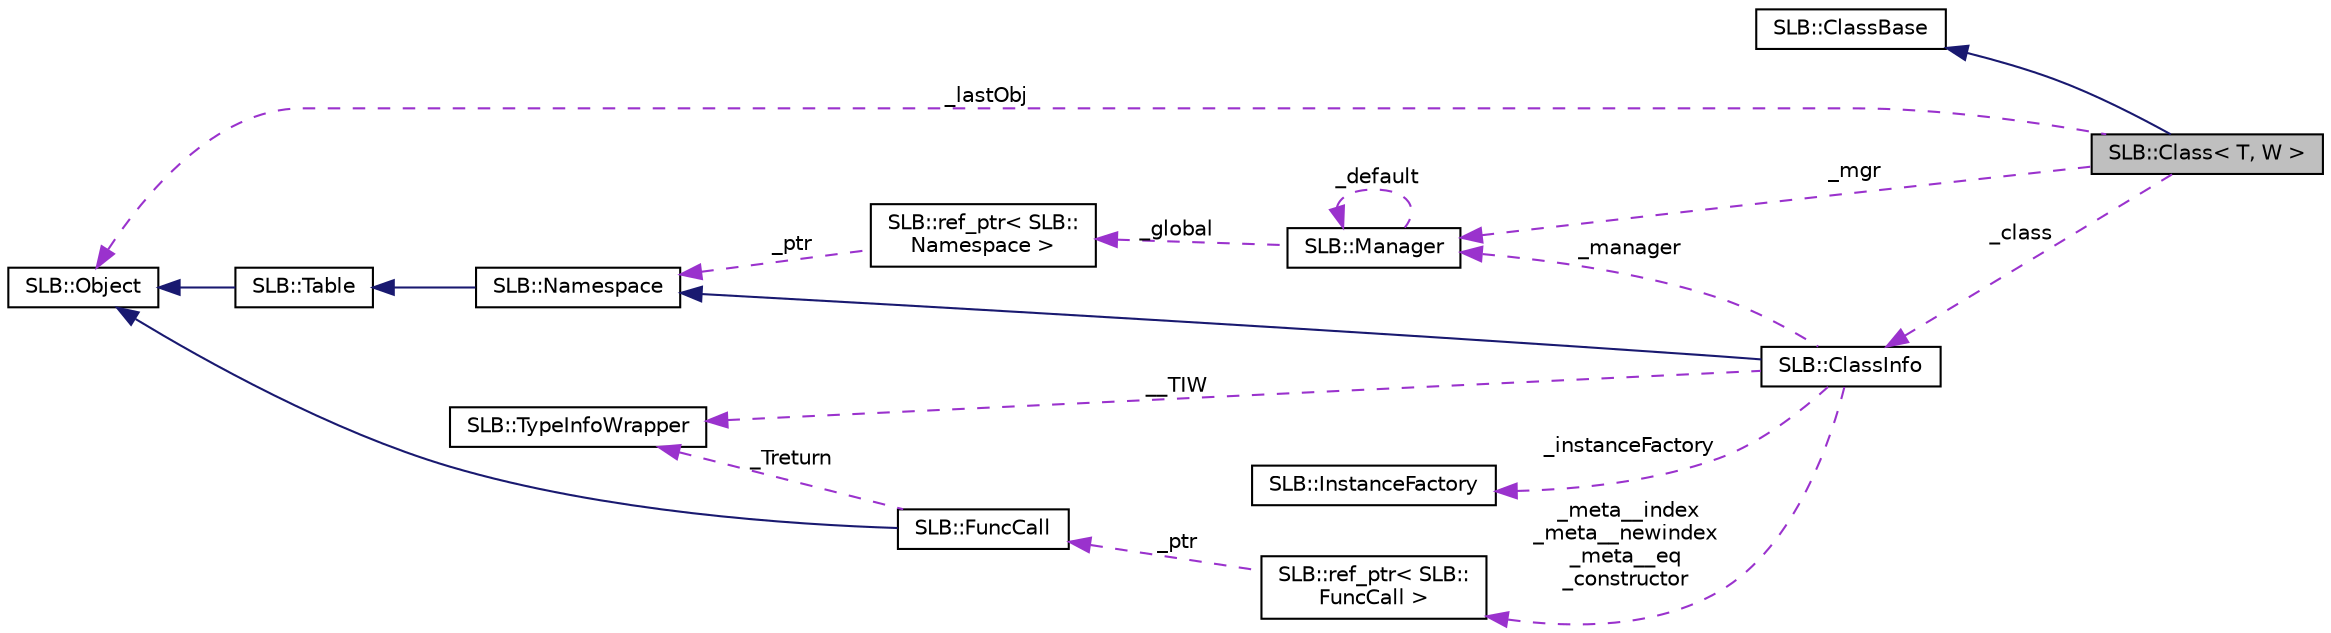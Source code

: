 digraph "SLB::Class&lt; T, W &gt;"
{
  edge [fontname="Helvetica",fontsize="10",labelfontname="Helvetica",labelfontsize="10"];
  node [fontname="Helvetica",fontsize="10",shape=record];
  rankdir="LR";
  Node1 [label="SLB::Class\< T, W \>",height=0.2,width=0.4,color="black", fillcolor="grey75", style="filled", fontcolor="black"];
  Node2 -> Node1 [dir="back",color="midnightblue",fontsize="10",style="solid",fontname="Helvetica"];
  Node2 [label="SLB::ClassBase",height=0.2,width=0.4,color="black", fillcolor="white", style="filled",URL="$structSLB_1_1ClassBase.html"];
  Node3 -> Node1 [dir="back",color="darkorchid3",fontsize="10",style="dashed",label=" _class" ,fontname="Helvetica"];
  Node3 [label="SLB::ClassInfo",height=0.2,width=0.4,color="black", fillcolor="white", style="filled",URL="$classSLB_1_1ClassInfo.html"];
  Node4 -> Node3 [dir="back",color="midnightblue",fontsize="10",style="solid",fontname="Helvetica"];
  Node4 [label="SLB::Namespace",height=0.2,width=0.4,color="black", fillcolor="white", style="filled",URL="$classSLB_1_1Namespace.html"];
  Node5 -> Node4 [dir="back",color="midnightblue",fontsize="10",style="solid",fontname="Helvetica"];
  Node5 [label="SLB::Table",height=0.2,width=0.4,color="black", fillcolor="white", style="filled",URL="$classSLB_1_1Table.html"];
  Node6 -> Node5 [dir="back",color="midnightblue",fontsize="10",style="solid",fontname="Helvetica"];
  Node6 [label="SLB::Object",height=0.2,width=0.4,color="black", fillcolor="white", style="filled",URL="$classSLB_1_1Object.html"];
  Node7 -> Node3 [dir="back",color="darkorchid3",fontsize="10",style="dashed",label=" __TIW" ,fontname="Helvetica"];
  Node7 [label="SLB::TypeInfoWrapper",height=0.2,width=0.4,color="black", fillcolor="white", style="filled",URL="$classSLB_1_1TypeInfoWrapper.html"];
  Node8 -> Node3 [dir="back",color="darkorchid3",fontsize="10",style="dashed",label=" _manager" ,fontname="Helvetica"];
  Node8 [label="SLB::Manager",height=0.2,width=0.4,color="black", fillcolor="white", style="filled",URL="$classSLB_1_1Manager.html"];
  Node9 -> Node8 [dir="back",color="darkorchid3",fontsize="10",style="dashed",label=" _global" ,fontname="Helvetica"];
  Node9 [label="SLB::ref_ptr\< SLB::\lNamespace \>",height=0.2,width=0.4,color="black", fillcolor="white", style="filled",URL="$classSLB_1_1ref__ptr.html"];
  Node4 -> Node9 [dir="back",color="darkorchid3",fontsize="10",style="dashed",label=" _ptr" ,fontname="Helvetica"];
  Node8 -> Node8 [dir="back",color="darkorchid3",fontsize="10",style="dashed",label=" _default" ,fontname="Helvetica"];
  Node10 -> Node3 [dir="back",color="darkorchid3",fontsize="10",style="dashed",label=" _meta__index\n_meta__newindex\n_meta__eq\n_constructor" ,fontname="Helvetica"];
  Node10 [label="SLB::ref_ptr\< SLB::\lFuncCall \>",height=0.2,width=0.4,color="black", fillcolor="white", style="filled",URL="$classSLB_1_1ref__ptr.html"];
  Node11 -> Node10 [dir="back",color="darkorchid3",fontsize="10",style="dashed",label=" _ptr" ,fontname="Helvetica"];
  Node11 [label="SLB::FuncCall",height=0.2,width=0.4,color="black", fillcolor="white", style="filled",URL="$classSLB_1_1FuncCall.html"];
  Node6 -> Node11 [dir="back",color="midnightblue",fontsize="10",style="solid",fontname="Helvetica"];
  Node7 -> Node11 [dir="back",color="darkorchid3",fontsize="10",style="dashed",label=" _Treturn" ,fontname="Helvetica"];
  Node12 -> Node3 [dir="back",color="darkorchid3",fontsize="10",style="dashed",label=" _instanceFactory" ,fontname="Helvetica"];
  Node12 [label="SLB::InstanceFactory",height=0.2,width=0.4,color="black", fillcolor="white", style="filled",URL="$structSLB_1_1InstanceFactory.html"];
  Node8 -> Node1 [dir="back",color="darkorchid3",fontsize="10",style="dashed",label=" _mgr" ,fontname="Helvetica"];
  Node6 -> Node1 [dir="back",color="darkorchid3",fontsize="10",style="dashed",label=" _lastObj" ,fontname="Helvetica"];
}
